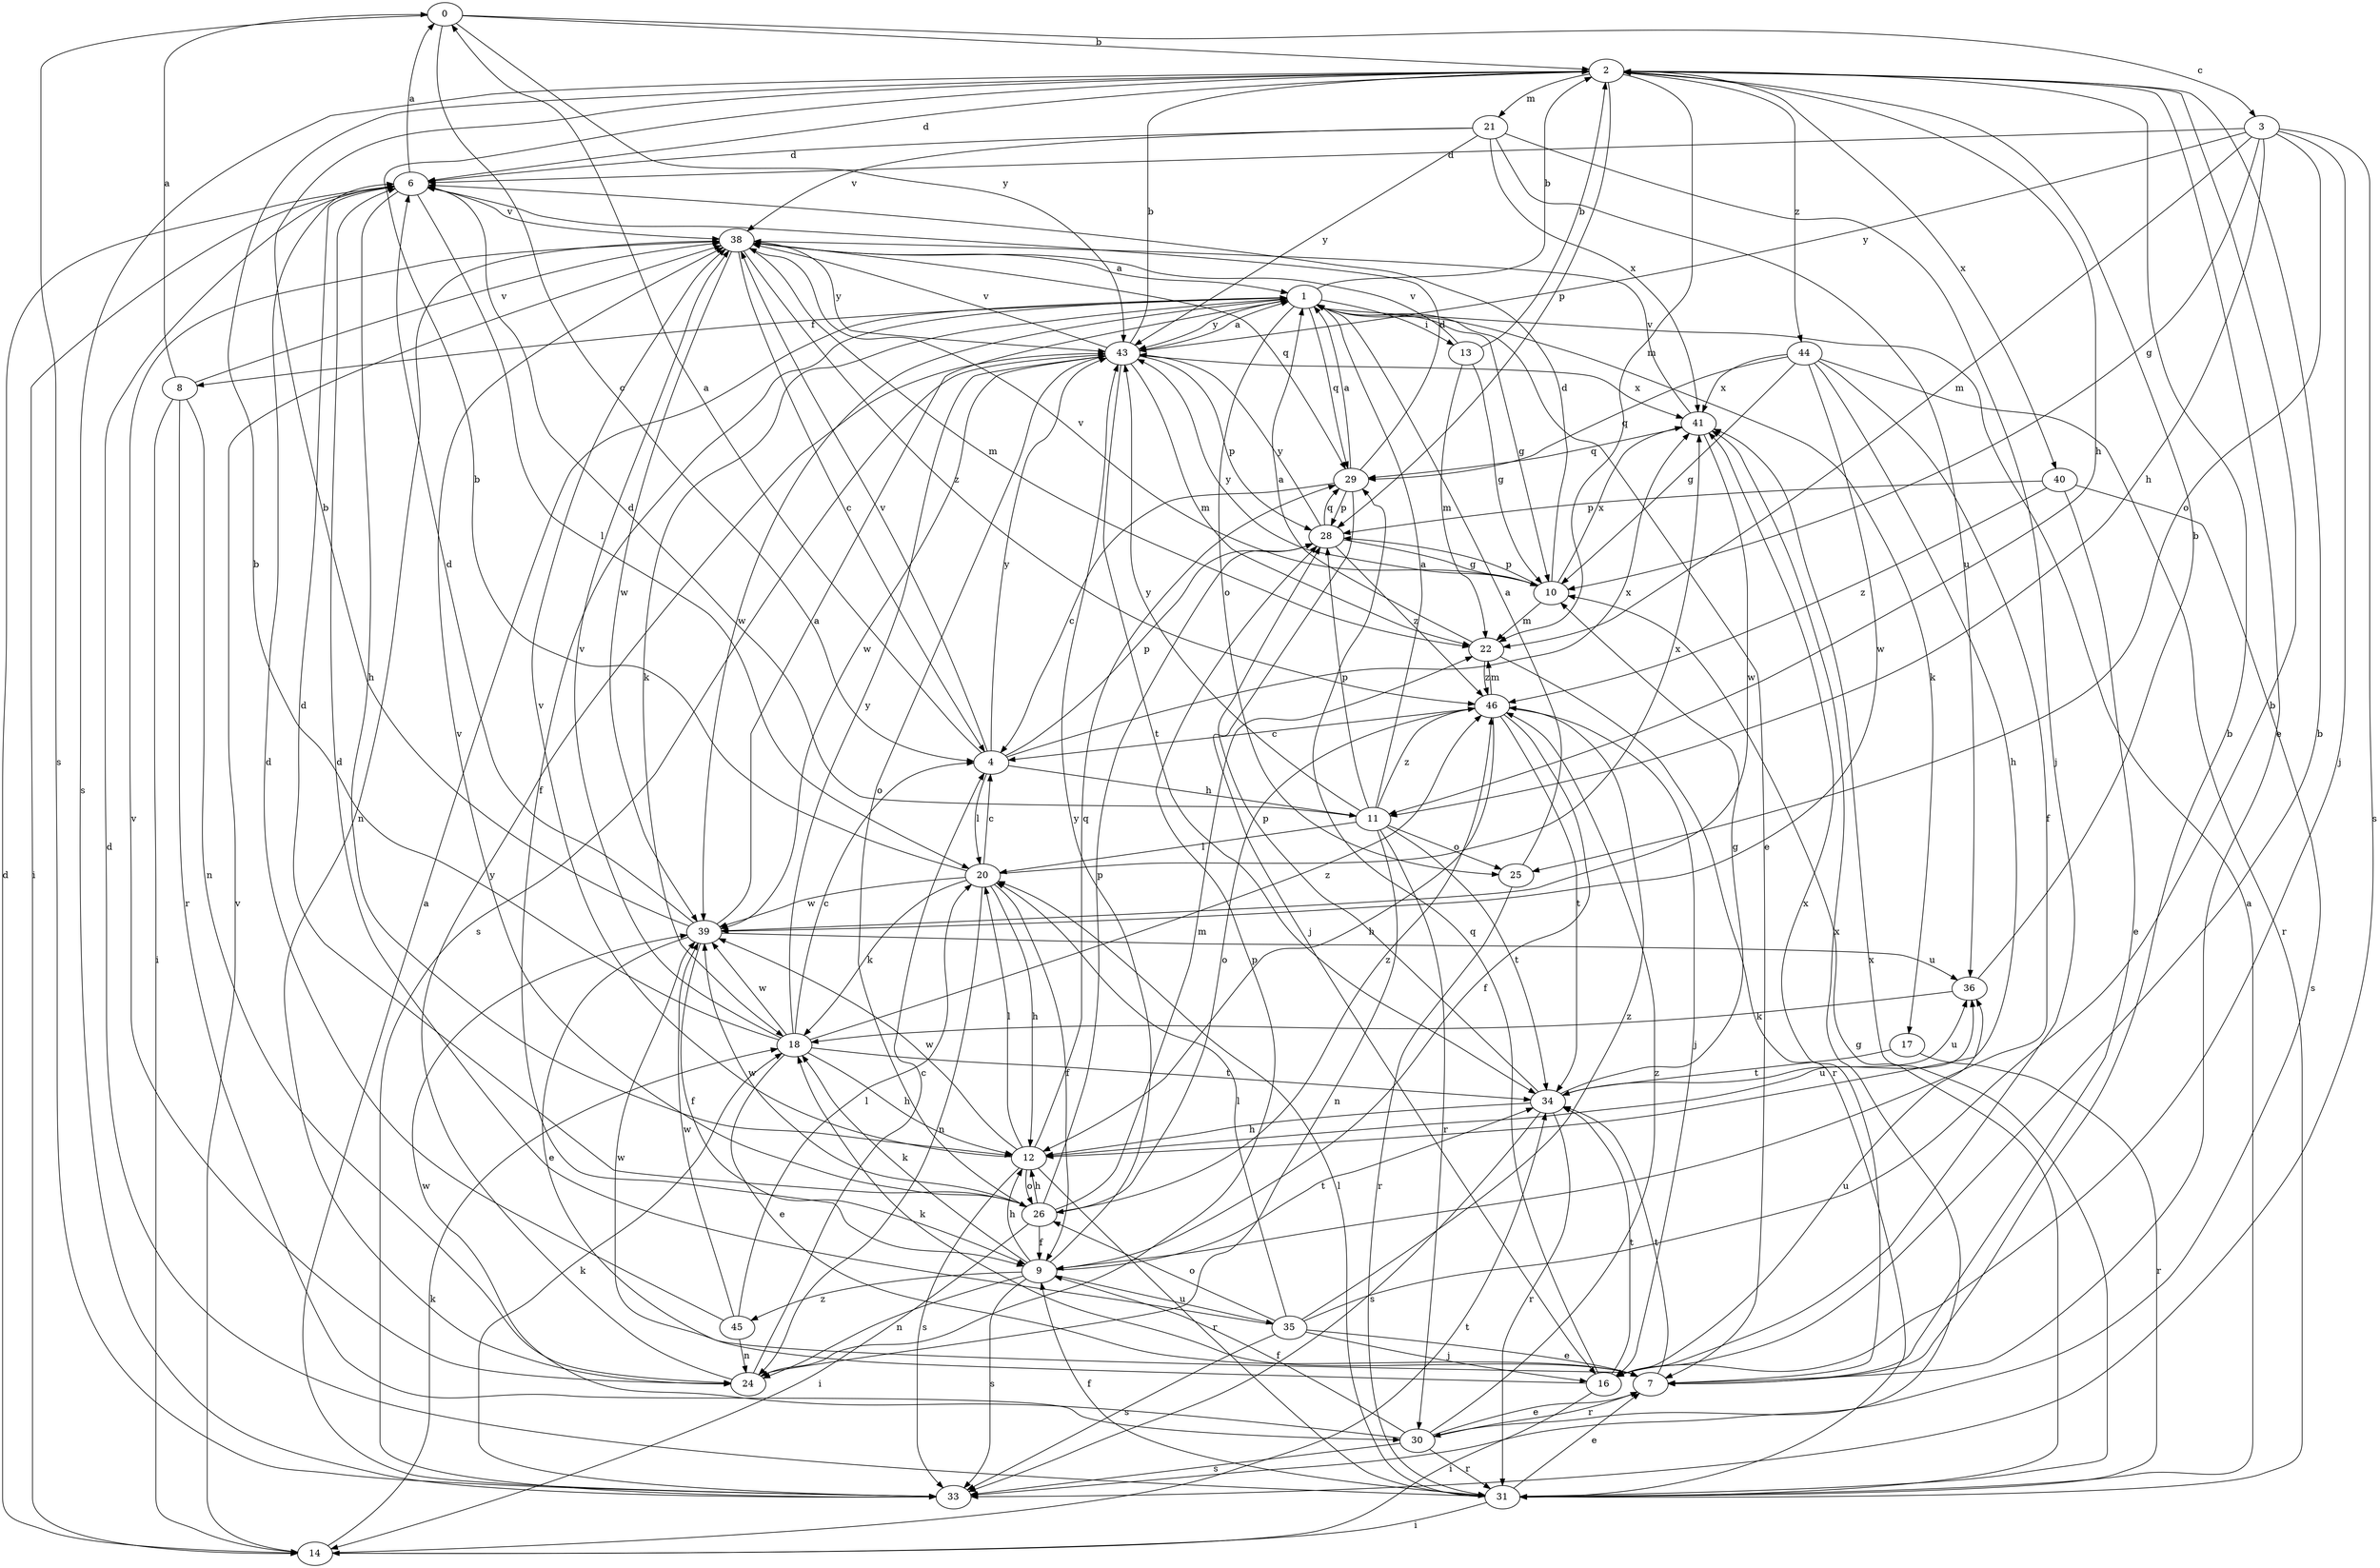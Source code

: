 strict digraph  {
0;
1;
2;
3;
4;
6;
7;
8;
9;
10;
11;
12;
13;
14;
16;
17;
18;
20;
21;
22;
24;
25;
26;
28;
29;
30;
31;
33;
34;
35;
36;
38;
39;
40;
41;
43;
44;
45;
46;
0 -> 2  [label=b];
0 -> 3  [label=c];
0 -> 4  [label=c];
0 -> 33  [label=s];
0 -> 43  [label=y];
1 -> 2  [label=b];
1 -> 7  [label=e];
1 -> 8  [label=f];
1 -> 9  [label=f];
1 -> 10  [label=g];
1 -> 13  [label=i];
1 -> 17  [label=k];
1 -> 18  [label=k];
1 -> 25  [label=o];
1 -> 29  [label=q];
1 -> 39  [label=w];
1 -> 43  [label=y];
2 -> 6  [label=d];
2 -> 7  [label=e];
2 -> 11  [label=h];
2 -> 21  [label=m];
2 -> 22  [label=m];
2 -> 28  [label=p];
2 -> 33  [label=s];
2 -> 40  [label=x];
2 -> 44  [label=z];
3 -> 6  [label=d];
3 -> 10  [label=g];
3 -> 11  [label=h];
3 -> 16  [label=j];
3 -> 22  [label=m];
3 -> 25  [label=o];
3 -> 33  [label=s];
3 -> 43  [label=y];
4 -> 0  [label=a];
4 -> 11  [label=h];
4 -> 20  [label=l];
4 -> 28  [label=p];
4 -> 38  [label=v];
4 -> 41  [label=x];
4 -> 43  [label=y];
6 -> 0  [label=a];
6 -> 12  [label=h];
6 -> 14  [label=i];
6 -> 20  [label=l];
6 -> 38  [label=v];
7 -> 2  [label=b];
7 -> 18  [label=k];
7 -> 30  [label=r];
7 -> 34  [label=t];
7 -> 41  [label=x];
8 -> 0  [label=a];
8 -> 14  [label=i];
8 -> 24  [label=n];
8 -> 30  [label=r];
8 -> 38  [label=v];
9 -> 12  [label=h];
9 -> 18  [label=k];
9 -> 24  [label=n];
9 -> 33  [label=s];
9 -> 34  [label=t];
9 -> 35  [label=u];
9 -> 43  [label=y];
9 -> 45  [label=z];
10 -> 6  [label=d];
10 -> 22  [label=m];
10 -> 28  [label=p];
10 -> 38  [label=v];
10 -> 41  [label=x];
10 -> 43  [label=y];
11 -> 1  [label=a];
11 -> 6  [label=d];
11 -> 20  [label=l];
11 -> 24  [label=n];
11 -> 25  [label=o];
11 -> 28  [label=p];
11 -> 30  [label=r];
11 -> 34  [label=t];
11 -> 43  [label=y];
11 -> 46  [label=z];
12 -> 20  [label=l];
12 -> 26  [label=o];
12 -> 29  [label=q];
12 -> 31  [label=r];
12 -> 33  [label=s];
12 -> 36  [label=u];
12 -> 38  [label=v];
12 -> 39  [label=w];
13 -> 2  [label=b];
13 -> 10  [label=g];
13 -> 22  [label=m];
13 -> 38  [label=v];
14 -> 6  [label=d];
14 -> 18  [label=k];
14 -> 34  [label=t];
14 -> 38  [label=v];
16 -> 2  [label=b];
16 -> 14  [label=i];
16 -> 29  [label=q];
16 -> 34  [label=t];
16 -> 36  [label=u];
16 -> 39  [label=w];
17 -> 31  [label=r];
17 -> 34  [label=t];
18 -> 2  [label=b];
18 -> 4  [label=c];
18 -> 7  [label=e];
18 -> 12  [label=h];
18 -> 34  [label=t];
18 -> 38  [label=v];
18 -> 39  [label=w];
18 -> 43  [label=y];
18 -> 46  [label=z];
20 -> 2  [label=b];
20 -> 4  [label=c];
20 -> 9  [label=f];
20 -> 12  [label=h];
20 -> 18  [label=k];
20 -> 24  [label=n];
20 -> 39  [label=w];
20 -> 41  [label=x];
21 -> 6  [label=d];
21 -> 16  [label=j];
21 -> 36  [label=u];
21 -> 38  [label=v];
21 -> 41  [label=x];
21 -> 43  [label=y];
22 -> 1  [label=a];
22 -> 31  [label=r];
22 -> 46  [label=z];
24 -> 4  [label=c];
24 -> 28  [label=p];
24 -> 38  [label=v];
24 -> 43  [label=y];
25 -> 1  [label=a];
25 -> 31  [label=r];
26 -> 6  [label=d];
26 -> 9  [label=f];
26 -> 12  [label=h];
26 -> 14  [label=i];
26 -> 22  [label=m];
26 -> 28  [label=p];
26 -> 38  [label=v];
26 -> 39  [label=w];
26 -> 46  [label=z];
28 -> 10  [label=g];
28 -> 29  [label=q];
28 -> 43  [label=y];
28 -> 46  [label=z];
29 -> 1  [label=a];
29 -> 4  [label=c];
29 -> 6  [label=d];
29 -> 16  [label=j];
29 -> 28  [label=p];
30 -> 7  [label=e];
30 -> 9  [label=f];
30 -> 31  [label=r];
30 -> 33  [label=s];
30 -> 39  [label=w];
30 -> 41  [label=x];
30 -> 46  [label=z];
31 -> 1  [label=a];
31 -> 6  [label=d];
31 -> 7  [label=e];
31 -> 9  [label=f];
31 -> 10  [label=g];
31 -> 14  [label=i];
31 -> 20  [label=l];
31 -> 41  [label=x];
33 -> 1  [label=a];
33 -> 18  [label=k];
34 -> 10  [label=g];
34 -> 12  [label=h];
34 -> 28  [label=p];
34 -> 31  [label=r];
34 -> 33  [label=s];
34 -> 36  [label=u];
35 -> 2  [label=b];
35 -> 6  [label=d];
35 -> 7  [label=e];
35 -> 16  [label=j];
35 -> 20  [label=l];
35 -> 26  [label=o];
35 -> 33  [label=s];
35 -> 46  [label=z];
36 -> 2  [label=b];
36 -> 18  [label=k];
38 -> 1  [label=a];
38 -> 4  [label=c];
38 -> 22  [label=m];
38 -> 24  [label=n];
38 -> 29  [label=q];
38 -> 39  [label=w];
38 -> 43  [label=y];
38 -> 46  [label=z];
39 -> 1  [label=a];
39 -> 2  [label=b];
39 -> 6  [label=d];
39 -> 7  [label=e];
39 -> 9  [label=f];
39 -> 36  [label=u];
40 -> 7  [label=e];
40 -> 28  [label=p];
40 -> 33  [label=s];
40 -> 46  [label=z];
41 -> 29  [label=q];
41 -> 38  [label=v];
41 -> 39  [label=w];
43 -> 1  [label=a];
43 -> 2  [label=b];
43 -> 22  [label=m];
43 -> 26  [label=o];
43 -> 28  [label=p];
43 -> 33  [label=s];
43 -> 34  [label=t];
43 -> 38  [label=v];
43 -> 39  [label=w];
43 -> 41  [label=x];
44 -> 9  [label=f];
44 -> 10  [label=g];
44 -> 12  [label=h];
44 -> 29  [label=q];
44 -> 31  [label=r];
44 -> 39  [label=w];
44 -> 41  [label=x];
45 -> 6  [label=d];
45 -> 20  [label=l];
45 -> 24  [label=n];
45 -> 39  [label=w];
46 -> 4  [label=c];
46 -> 9  [label=f];
46 -> 12  [label=h];
46 -> 16  [label=j];
46 -> 22  [label=m];
46 -> 26  [label=o];
46 -> 34  [label=t];
}
